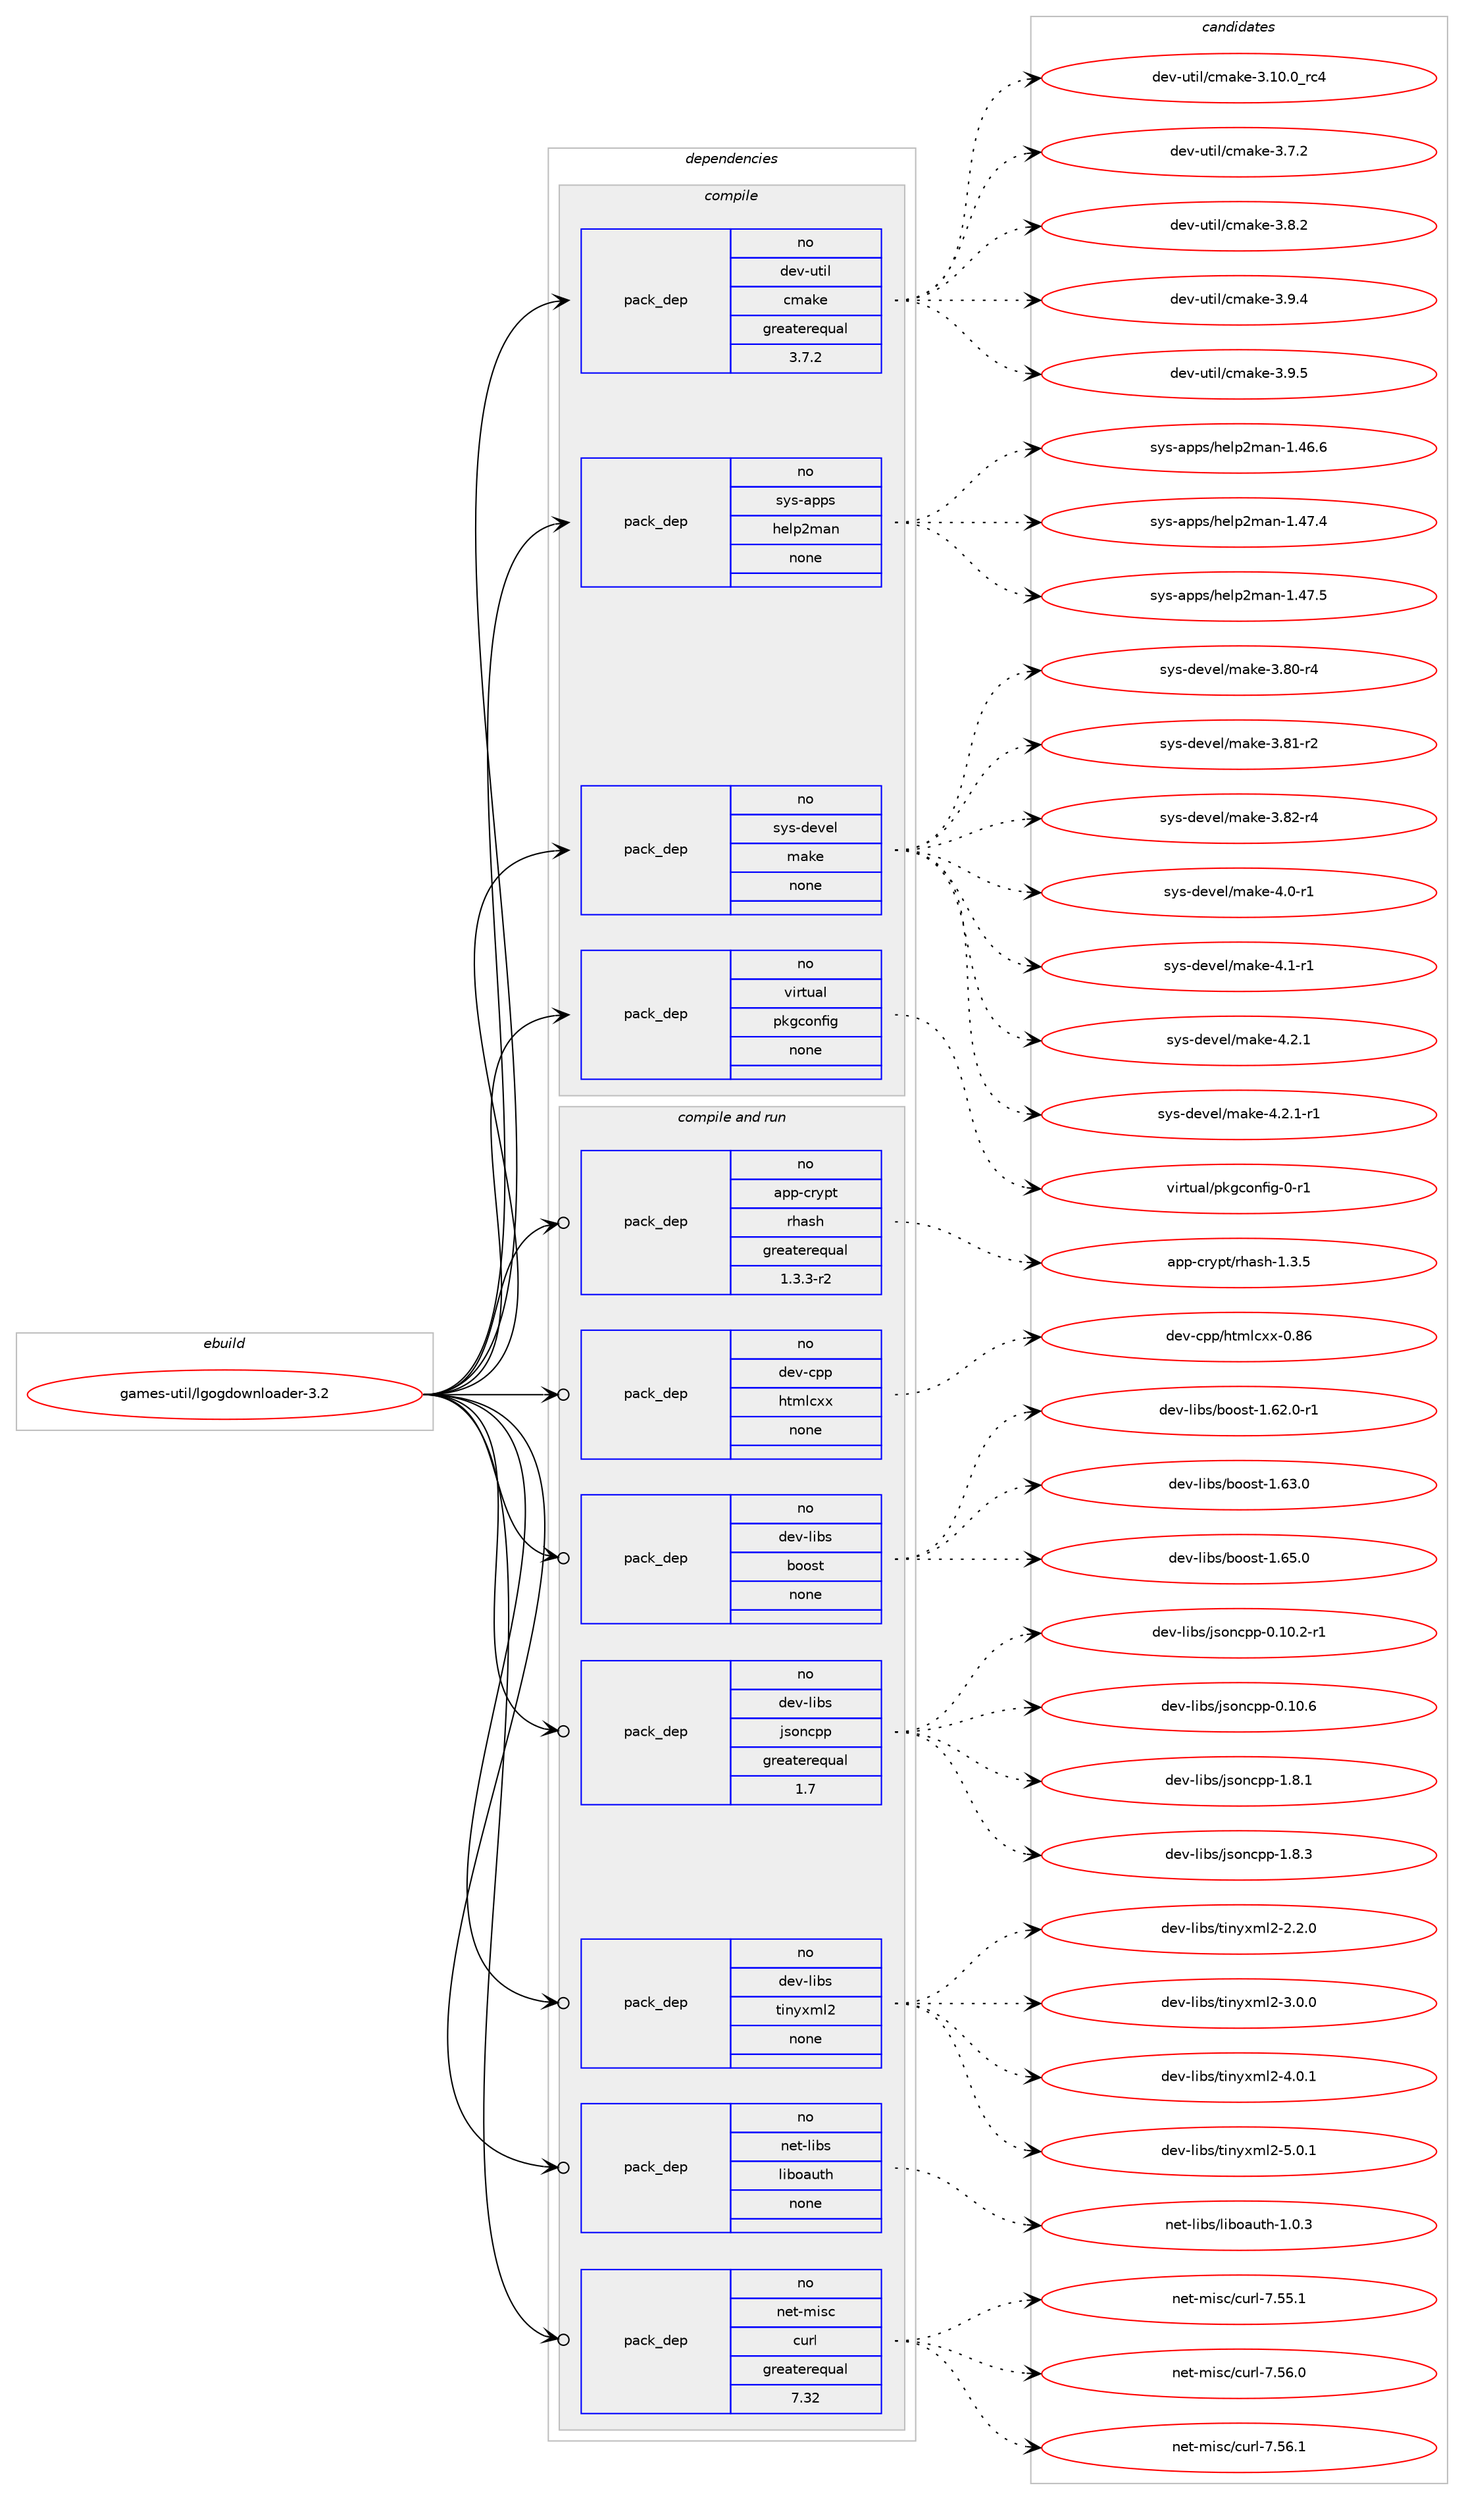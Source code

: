 digraph prolog {

# *************
# Graph options
# *************

newrank=true;
concentrate=true;
compound=true;
graph [rankdir=LR,fontname=Helvetica,fontsize=10,ranksep=1.5];#, ranksep=2.5, nodesep=0.2];
edge  [arrowhead=vee];
node  [fontname=Helvetica,fontsize=10];

# **********
# The ebuild
# **********

subgraph cluster_leftcol {
color=gray;
rank=same;
label=<<i>ebuild</i>>;
id [label="games-util/lgogdownloader-3.2", color=red, width=4, href="../games-util/lgogdownloader-3.2.svg"];
}

# ****************
# The dependencies
# ****************

subgraph cluster_midcol {
color=gray;
label=<<i>dependencies</i>>;
subgraph cluster_compile {
fillcolor="#eeeeee";
style=filled;
label=<<i>compile</i>>;
subgraph pack219142 {
dependency305180 [label=<<TABLE BORDER="0" CELLBORDER="1" CELLSPACING="0" CELLPADDING="4" WIDTH="220"><TR><TD ROWSPAN="6" CELLPADDING="30">pack_dep</TD></TR><TR><TD WIDTH="110">no</TD></TR><TR><TD>dev-util</TD></TR><TR><TD>cmake</TD></TR><TR><TD>greaterequal</TD></TR><TR><TD>3.7.2</TD></TR></TABLE>>, shape=none, color=blue];
}
id:e -> dependency305180:w [weight=20,style="solid",arrowhead="vee"];
subgraph pack219143 {
dependency305181 [label=<<TABLE BORDER="0" CELLBORDER="1" CELLSPACING="0" CELLPADDING="4" WIDTH="220"><TR><TD ROWSPAN="6" CELLPADDING="30">pack_dep</TD></TR><TR><TD WIDTH="110">no</TD></TR><TR><TD>sys-apps</TD></TR><TR><TD>help2man</TD></TR><TR><TD>none</TD></TR><TR><TD></TD></TR></TABLE>>, shape=none, color=blue];
}
id:e -> dependency305181:w [weight=20,style="solid",arrowhead="vee"];
subgraph pack219144 {
dependency305182 [label=<<TABLE BORDER="0" CELLBORDER="1" CELLSPACING="0" CELLPADDING="4" WIDTH="220"><TR><TD ROWSPAN="6" CELLPADDING="30">pack_dep</TD></TR><TR><TD WIDTH="110">no</TD></TR><TR><TD>sys-devel</TD></TR><TR><TD>make</TD></TR><TR><TD>none</TD></TR><TR><TD></TD></TR></TABLE>>, shape=none, color=blue];
}
id:e -> dependency305182:w [weight=20,style="solid",arrowhead="vee"];
subgraph pack219145 {
dependency305183 [label=<<TABLE BORDER="0" CELLBORDER="1" CELLSPACING="0" CELLPADDING="4" WIDTH="220"><TR><TD ROWSPAN="6" CELLPADDING="30">pack_dep</TD></TR><TR><TD WIDTH="110">no</TD></TR><TR><TD>virtual</TD></TR><TR><TD>pkgconfig</TD></TR><TR><TD>none</TD></TR><TR><TD></TD></TR></TABLE>>, shape=none, color=blue];
}
id:e -> dependency305183:w [weight=20,style="solid",arrowhead="vee"];
}
subgraph cluster_compileandrun {
fillcolor="#eeeeee";
style=filled;
label=<<i>compile and run</i>>;
subgraph pack219146 {
dependency305184 [label=<<TABLE BORDER="0" CELLBORDER="1" CELLSPACING="0" CELLPADDING="4" WIDTH="220"><TR><TD ROWSPAN="6" CELLPADDING="30">pack_dep</TD></TR><TR><TD WIDTH="110">no</TD></TR><TR><TD>app-crypt</TD></TR><TR><TD>rhash</TD></TR><TR><TD>greaterequal</TD></TR><TR><TD>1.3.3-r2</TD></TR></TABLE>>, shape=none, color=blue];
}
id:e -> dependency305184:w [weight=20,style="solid",arrowhead="odotvee"];
subgraph pack219147 {
dependency305185 [label=<<TABLE BORDER="0" CELLBORDER="1" CELLSPACING="0" CELLPADDING="4" WIDTH="220"><TR><TD ROWSPAN="6" CELLPADDING="30">pack_dep</TD></TR><TR><TD WIDTH="110">no</TD></TR><TR><TD>dev-cpp</TD></TR><TR><TD>htmlcxx</TD></TR><TR><TD>none</TD></TR><TR><TD></TD></TR></TABLE>>, shape=none, color=blue];
}
id:e -> dependency305185:w [weight=20,style="solid",arrowhead="odotvee"];
subgraph pack219148 {
dependency305186 [label=<<TABLE BORDER="0" CELLBORDER="1" CELLSPACING="0" CELLPADDING="4" WIDTH="220"><TR><TD ROWSPAN="6" CELLPADDING="30">pack_dep</TD></TR><TR><TD WIDTH="110">no</TD></TR><TR><TD>dev-libs</TD></TR><TR><TD>boost</TD></TR><TR><TD>none</TD></TR><TR><TD></TD></TR></TABLE>>, shape=none, color=blue];
}
id:e -> dependency305186:w [weight=20,style="solid",arrowhead="odotvee"];
subgraph pack219149 {
dependency305187 [label=<<TABLE BORDER="0" CELLBORDER="1" CELLSPACING="0" CELLPADDING="4" WIDTH="220"><TR><TD ROWSPAN="6" CELLPADDING="30">pack_dep</TD></TR><TR><TD WIDTH="110">no</TD></TR><TR><TD>dev-libs</TD></TR><TR><TD>jsoncpp</TD></TR><TR><TD>greaterequal</TD></TR><TR><TD>1.7</TD></TR></TABLE>>, shape=none, color=blue];
}
id:e -> dependency305187:w [weight=20,style="solid",arrowhead="odotvee"];
subgraph pack219150 {
dependency305188 [label=<<TABLE BORDER="0" CELLBORDER="1" CELLSPACING="0" CELLPADDING="4" WIDTH="220"><TR><TD ROWSPAN="6" CELLPADDING="30">pack_dep</TD></TR><TR><TD WIDTH="110">no</TD></TR><TR><TD>dev-libs</TD></TR><TR><TD>tinyxml2</TD></TR><TR><TD>none</TD></TR><TR><TD></TD></TR></TABLE>>, shape=none, color=blue];
}
id:e -> dependency305188:w [weight=20,style="solid",arrowhead="odotvee"];
subgraph pack219151 {
dependency305189 [label=<<TABLE BORDER="0" CELLBORDER="1" CELLSPACING="0" CELLPADDING="4" WIDTH="220"><TR><TD ROWSPAN="6" CELLPADDING="30">pack_dep</TD></TR><TR><TD WIDTH="110">no</TD></TR><TR><TD>net-libs</TD></TR><TR><TD>liboauth</TD></TR><TR><TD>none</TD></TR><TR><TD></TD></TR></TABLE>>, shape=none, color=blue];
}
id:e -> dependency305189:w [weight=20,style="solid",arrowhead="odotvee"];
subgraph pack219152 {
dependency305190 [label=<<TABLE BORDER="0" CELLBORDER="1" CELLSPACING="0" CELLPADDING="4" WIDTH="220"><TR><TD ROWSPAN="6" CELLPADDING="30">pack_dep</TD></TR><TR><TD WIDTH="110">no</TD></TR><TR><TD>net-misc</TD></TR><TR><TD>curl</TD></TR><TR><TD>greaterequal</TD></TR><TR><TD>7.32</TD></TR></TABLE>>, shape=none, color=blue];
}
id:e -> dependency305190:w [weight=20,style="solid",arrowhead="odotvee"];
}
subgraph cluster_run {
fillcolor="#eeeeee";
style=filled;
label=<<i>run</i>>;
}
}

# **************
# The candidates
# **************

subgraph cluster_choices {
rank=same;
color=gray;
label=<<i>candidates</i>>;

subgraph choice219142 {
color=black;
nodesep=1;
choice1001011184511711610510847991099710710145514649484648951149952 [label="dev-util/cmake-3.10.0_rc4", color=red, width=4,href="../dev-util/cmake-3.10.0_rc4.svg"];
choice10010111845117116105108479910997107101455146554650 [label="dev-util/cmake-3.7.2", color=red, width=4,href="../dev-util/cmake-3.7.2.svg"];
choice10010111845117116105108479910997107101455146564650 [label="dev-util/cmake-3.8.2", color=red, width=4,href="../dev-util/cmake-3.8.2.svg"];
choice10010111845117116105108479910997107101455146574652 [label="dev-util/cmake-3.9.4", color=red, width=4,href="../dev-util/cmake-3.9.4.svg"];
choice10010111845117116105108479910997107101455146574653 [label="dev-util/cmake-3.9.5", color=red, width=4,href="../dev-util/cmake-3.9.5.svg"];
dependency305180:e -> choice1001011184511711610510847991099710710145514649484648951149952:w [style=dotted,weight="100"];
dependency305180:e -> choice10010111845117116105108479910997107101455146554650:w [style=dotted,weight="100"];
dependency305180:e -> choice10010111845117116105108479910997107101455146564650:w [style=dotted,weight="100"];
dependency305180:e -> choice10010111845117116105108479910997107101455146574652:w [style=dotted,weight="100"];
dependency305180:e -> choice10010111845117116105108479910997107101455146574653:w [style=dotted,weight="100"];
}
subgraph choice219143 {
color=black;
nodesep=1;
choice115121115459711211211547104101108112501099711045494652544654 [label="sys-apps/help2man-1.46.6", color=red, width=4,href="../sys-apps/help2man-1.46.6.svg"];
choice115121115459711211211547104101108112501099711045494652554652 [label="sys-apps/help2man-1.47.4", color=red, width=4,href="../sys-apps/help2man-1.47.4.svg"];
choice115121115459711211211547104101108112501099711045494652554653 [label="sys-apps/help2man-1.47.5", color=red, width=4,href="../sys-apps/help2man-1.47.5.svg"];
dependency305181:e -> choice115121115459711211211547104101108112501099711045494652544654:w [style=dotted,weight="100"];
dependency305181:e -> choice115121115459711211211547104101108112501099711045494652554652:w [style=dotted,weight="100"];
dependency305181:e -> choice115121115459711211211547104101108112501099711045494652554653:w [style=dotted,weight="100"];
}
subgraph choice219144 {
color=black;
nodesep=1;
choice11512111545100101118101108471099710710145514656484511452 [label="sys-devel/make-3.80-r4", color=red, width=4,href="../sys-devel/make-3.80-r4.svg"];
choice11512111545100101118101108471099710710145514656494511450 [label="sys-devel/make-3.81-r2", color=red, width=4,href="../sys-devel/make-3.81-r2.svg"];
choice11512111545100101118101108471099710710145514656504511452 [label="sys-devel/make-3.82-r4", color=red, width=4,href="../sys-devel/make-3.82-r4.svg"];
choice115121115451001011181011084710997107101455246484511449 [label="sys-devel/make-4.0-r1", color=red, width=4,href="../sys-devel/make-4.0-r1.svg"];
choice115121115451001011181011084710997107101455246494511449 [label="sys-devel/make-4.1-r1", color=red, width=4,href="../sys-devel/make-4.1-r1.svg"];
choice115121115451001011181011084710997107101455246504649 [label="sys-devel/make-4.2.1", color=red, width=4,href="../sys-devel/make-4.2.1.svg"];
choice1151211154510010111810110847109971071014552465046494511449 [label="sys-devel/make-4.2.1-r1", color=red, width=4,href="../sys-devel/make-4.2.1-r1.svg"];
dependency305182:e -> choice11512111545100101118101108471099710710145514656484511452:w [style=dotted,weight="100"];
dependency305182:e -> choice11512111545100101118101108471099710710145514656494511450:w [style=dotted,weight="100"];
dependency305182:e -> choice11512111545100101118101108471099710710145514656504511452:w [style=dotted,weight="100"];
dependency305182:e -> choice115121115451001011181011084710997107101455246484511449:w [style=dotted,weight="100"];
dependency305182:e -> choice115121115451001011181011084710997107101455246494511449:w [style=dotted,weight="100"];
dependency305182:e -> choice115121115451001011181011084710997107101455246504649:w [style=dotted,weight="100"];
dependency305182:e -> choice1151211154510010111810110847109971071014552465046494511449:w [style=dotted,weight="100"];
}
subgraph choice219145 {
color=black;
nodesep=1;
choice11810511411611797108471121071039911111010210510345484511449 [label="virtual/pkgconfig-0-r1", color=red, width=4,href="../virtual/pkgconfig-0-r1.svg"];
dependency305183:e -> choice11810511411611797108471121071039911111010210510345484511449:w [style=dotted,weight="100"];
}
subgraph choice219146 {
color=black;
nodesep=1;
choice9711211245991141211121164711410497115104454946514653 [label="app-crypt/rhash-1.3.5", color=red, width=4,href="../app-crypt/rhash-1.3.5.svg"];
dependency305184:e -> choice9711211245991141211121164711410497115104454946514653:w [style=dotted,weight="100"];
}
subgraph choice219147 {
color=black;
nodesep=1;
choice100101118459911211247104116109108991201204548465654 [label="dev-cpp/htmlcxx-0.86", color=red, width=4,href="../dev-cpp/htmlcxx-0.86.svg"];
dependency305185:e -> choice100101118459911211247104116109108991201204548465654:w [style=dotted,weight="100"];
}
subgraph choice219148 {
color=black;
nodesep=1;
choice10010111845108105981154798111111115116454946545046484511449 [label="dev-libs/boost-1.62.0-r1", color=red, width=4,href="../dev-libs/boost-1.62.0-r1.svg"];
choice1001011184510810598115479811111111511645494654514648 [label="dev-libs/boost-1.63.0", color=red, width=4,href="../dev-libs/boost-1.63.0.svg"];
choice1001011184510810598115479811111111511645494654534648 [label="dev-libs/boost-1.65.0", color=red, width=4,href="../dev-libs/boost-1.65.0.svg"];
dependency305186:e -> choice10010111845108105981154798111111115116454946545046484511449:w [style=dotted,weight="100"];
dependency305186:e -> choice1001011184510810598115479811111111511645494654514648:w [style=dotted,weight="100"];
dependency305186:e -> choice1001011184510810598115479811111111511645494654534648:w [style=dotted,weight="100"];
}
subgraph choice219149 {
color=black;
nodesep=1;
choice10010111845108105981154710611511111099112112454846494846504511449 [label="dev-libs/jsoncpp-0.10.2-r1", color=red, width=4,href="../dev-libs/jsoncpp-0.10.2-r1.svg"];
choice1001011184510810598115471061151111109911211245484649484654 [label="dev-libs/jsoncpp-0.10.6", color=red, width=4,href="../dev-libs/jsoncpp-0.10.6.svg"];
choice10010111845108105981154710611511111099112112454946564649 [label="dev-libs/jsoncpp-1.8.1", color=red, width=4,href="../dev-libs/jsoncpp-1.8.1.svg"];
choice10010111845108105981154710611511111099112112454946564651 [label="dev-libs/jsoncpp-1.8.3", color=red, width=4,href="../dev-libs/jsoncpp-1.8.3.svg"];
dependency305187:e -> choice10010111845108105981154710611511111099112112454846494846504511449:w [style=dotted,weight="100"];
dependency305187:e -> choice1001011184510810598115471061151111109911211245484649484654:w [style=dotted,weight="100"];
dependency305187:e -> choice10010111845108105981154710611511111099112112454946564649:w [style=dotted,weight="100"];
dependency305187:e -> choice10010111845108105981154710611511111099112112454946564651:w [style=dotted,weight="100"];
}
subgraph choice219150 {
color=black;
nodesep=1;
choice10010111845108105981154711610511012112010910850455046504648 [label="dev-libs/tinyxml2-2.2.0", color=red, width=4,href="../dev-libs/tinyxml2-2.2.0.svg"];
choice10010111845108105981154711610511012112010910850455146484648 [label="dev-libs/tinyxml2-3.0.0", color=red, width=4,href="../dev-libs/tinyxml2-3.0.0.svg"];
choice10010111845108105981154711610511012112010910850455246484649 [label="dev-libs/tinyxml2-4.0.1", color=red, width=4,href="../dev-libs/tinyxml2-4.0.1.svg"];
choice10010111845108105981154711610511012112010910850455346484649 [label="dev-libs/tinyxml2-5.0.1", color=red, width=4,href="../dev-libs/tinyxml2-5.0.1.svg"];
dependency305188:e -> choice10010111845108105981154711610511012112010910850455046504648:w [style=dotted,weight="100"];
dependency305188:e -> choice10010111845108105981154711610511012112010910850455146484648:w [style=dotted,weight="100"];
dependency305188:e -> choice10010111845108105981154711610511012112010910850455246484649:w [style=dotted,weight="100"];
dependency305188:e -> choice10010111845108105981154711610511012112010910850455346484649:w [style=dotted,weight="100"];
}
subgraph choice219151 {
color=black;
nodesep=1;
choice1101011164510810598115471081059811197117116104454946484651 [label="net-libs/liboauth-1.0.3", color=red, width=4,href="../net-libs/liboauth-1.0.3.svg"];
dependency305189:e -> choice1101011164510810598115471081059811197117116104454946484651:w [style=dotted,weight="100"];
}
subgraph choice219152 {
color=black;
nodesep=1;
choice1101011164510910511599479911711410845554653534649 [label="net-misc/curl-7.55.1", color=red, width=4,href="../net-misc/curl-7.55.1.svg"];
choice1101011164510910511599479911711410845554653544648 [label="net-misc/curl-7.56.0", color=red, width=4,href="../net-misc/curl-7.56.0.svg"];
choice1101011164510910511599479911711410845554653544649 [label="net-misc/curl-7.56.1", color=red, width=4,href="../net-misc/curl-7.56.1.svg"];
dependency305190:e -> choice1101011164510910511599479911711410845554653534649:w [style=dotted,weight="100"];
dependency305190:e -> choice1101011164510910511599479911711410845554653544648:w [style=dotted,weight="100"];
dependency305190:e -> choice1101011164510910511599479911711410845554653544649:w [style=dotted,weight="100"];
}
}

}
